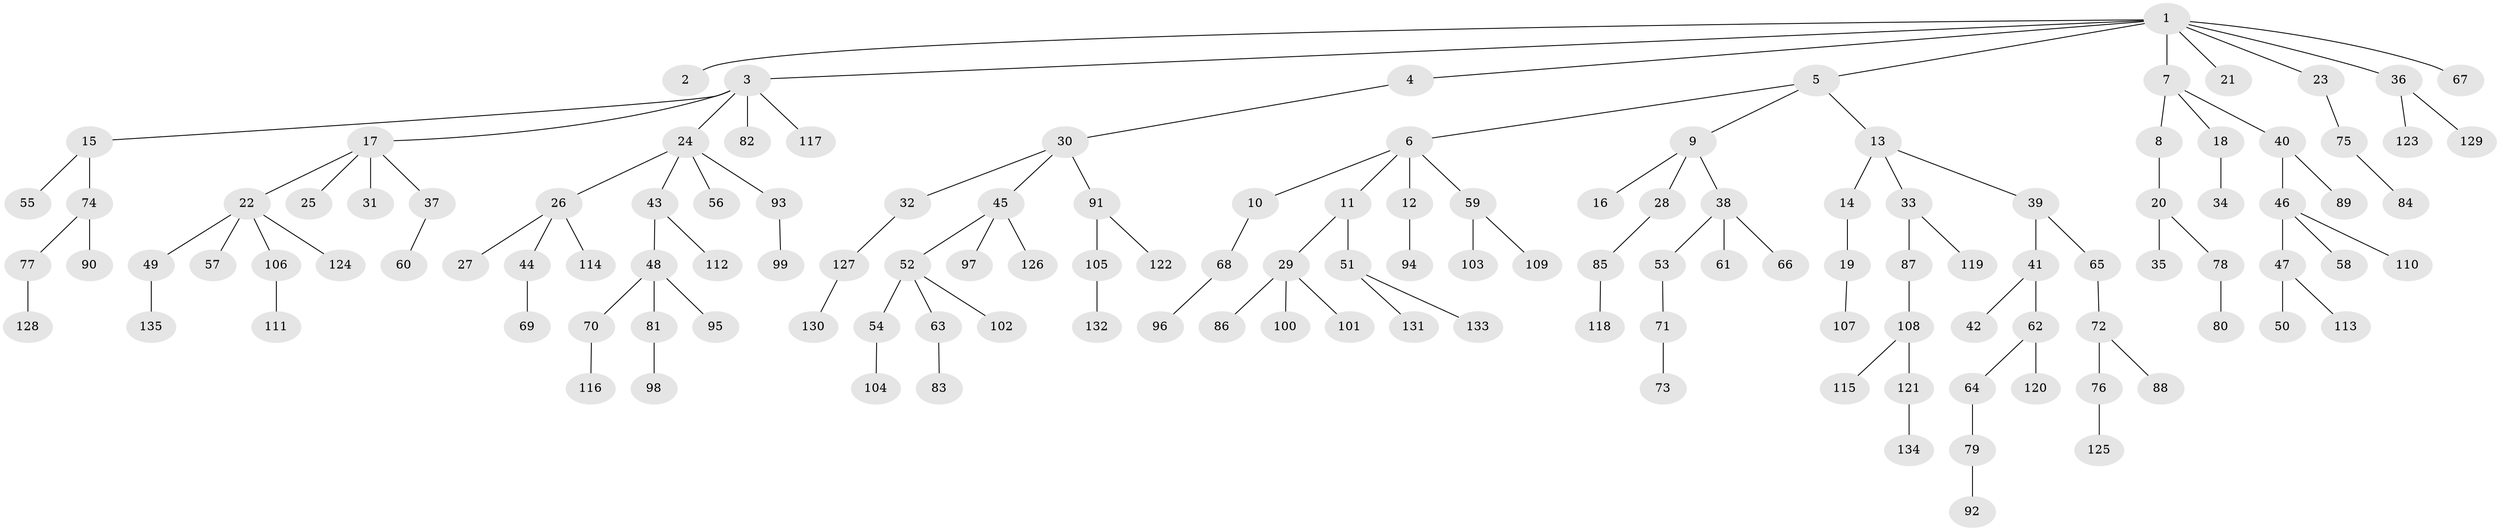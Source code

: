 // Generated by graph-tools (version 1.1) at 2025/26/03/09/25 03:26:31]
// undirected, 135 vertices, 134 edges
graph export_dot {
graph [start="1"]
  node [color=gray90,style=filled];
  1;
  2;
  3;
  4;
  5;
  6;
  7;
  8;
  9;
  10;
  11;
  12;
  13;
  14;
  15;
  16;
  17;
  18;
  19;
  20;
  21;
  22;
  23;
  24;
  25;
  26;
  27;
  28;
  29;
  30;
  31;
  32;
  33;
  34;
  35;
  36;
  37;
  38;
  39;
  40;
  41;
  42;
  43;
  44;
  45;
  46;
  47;
  48;
  49;
  50;
  51;
  52;
  53;
  54;
  55;
  56;
  57;
  58;
  59;
  60;
  61;
  62;
  63;
  64;
  65;
  66;
  67;
  68;
  69;
  70;
  71;
  72;
  73;
  74;
  75;
  76;
  77;
  78;
  79;
  80;
  81;
  82;
  83;
  84;
  85;
  86;
  87;
  88;
  89;
  90;
  91;
  92;
  93;
  94;
  95;
  96;
  97;
  98;
  99;
  100;
  101;
  102;
  103;
  104;
  105;
  106;
  107;
  108;
  109;
  110;
  111;
  112;
  113;
  114;
  115;
  116;
  117;
  118;
  119;
  120;
  121;
  122;
  123;
  124;
  125;
  126;
  127;
  128;
  129;
  130;
  131;
  132;
  133;
  134;
  135;
  1 -- 2;
  1 -- 3;
  1 -- 4;
  1 -- 5;
  1 -- 7;
  1 -- 21;
  1 -- 23;
  1 -- 36;
  1 -- 67;
  3 -- 15;
  3 -- 17;
  3 -- 24;
  3 -- 82;
  3 -- 117;
  4 -- 30;
  5 -- 6;
  5 -- 9;
  5 -- 13;
  6 -- 10;
  6 -- 11;
  6 -- 12;
  6 -- 59;
  7 -- 8;
  7 -- 18;
  7 -- 40;
  8 -- 20;
  9 -- 16;
  9 -- 28;
  9 -- 38;
  10 -- 68;
  11 -- 29;
  11 -- 51;
  12 -- 94;
  13 -- 14;
  13 -- 33;
  13 -- 39;
  14 -- 19;
  15 -- 55;
  15 -- 74;
  17 -- 22;
  17 -- 25;
  17 -- 31;
  17 -- 37;
  18 -- 34;
  19 -- 107;
  20 -- 35;
  20 -- 78;
  22 -- 49;
  22 -- 57;
  22 -- 106;
  22 -- 124;
  23 -- 75;
  24 -- 26;
  24 -- 43;
  24 -- 56;
  24 -- 93;
  26 -- 27;
  26 -- 44;
  26 -- 114;
  28 -- 85;
  29 -- 86;
  29 -- 100;
  29 -- 101;
  30 -- 32;
  30 -- 45;
  30 -- 91;
  32 -- 127;
  33 -- 87;
  33 -- 119;
  36 -- 123;
  36 -- 129;
  37 -- 60;
  38 -- 53;
  38 -- 61;
  38 -- 66;
  39 -- 41;
  39 -- 65;
  40 -- 46;
  40 -- 89;
  41 -- 42;
  41 -- 62;
  43 -- 48;
  43 -- 112;
  44 -- 69;
  45 -- 52;
  45 -- 97;
  45 -- 126;
  46 -- 47;
  46 -- 58;
  46 -- 110;
  47 -- 50;
  47 -- 113;
  48 -- 70;
  48 -- 81;
  48 -- 95;
  49 -- 135;
  51 -- 131;
  51 -- 133;
  52 -- 54;
  52 -- 63;
  52 -- 102;
  53 -- 71;
  54 -- 104;
  59 -- 103;
  59 -- 109;
  62 -- 64;
  62 -- 120;
  63 -- 83;
  64 -- 79;
  65 -- 72;
  68 -- 96;
  70 -- 116;
  71 -- 73;
  72 -- 76;
  72 -- 88;
  74 -- 77;
  74 -- 90;
  75 -- 84;
  76 -- 125;
  77 -- 128;
  78 -- 80;
  79 -- 92;
  81 -- 98;
  85 -- 118;
  87 -- 108;
  91 -- 105;
  91 -- 122;
  93 -- 99;
  105 -- 132;
  106 -- 111;
  108 -- 115;
  108 -- 121;
  121 -- 134;
  127 -- 130;
}
